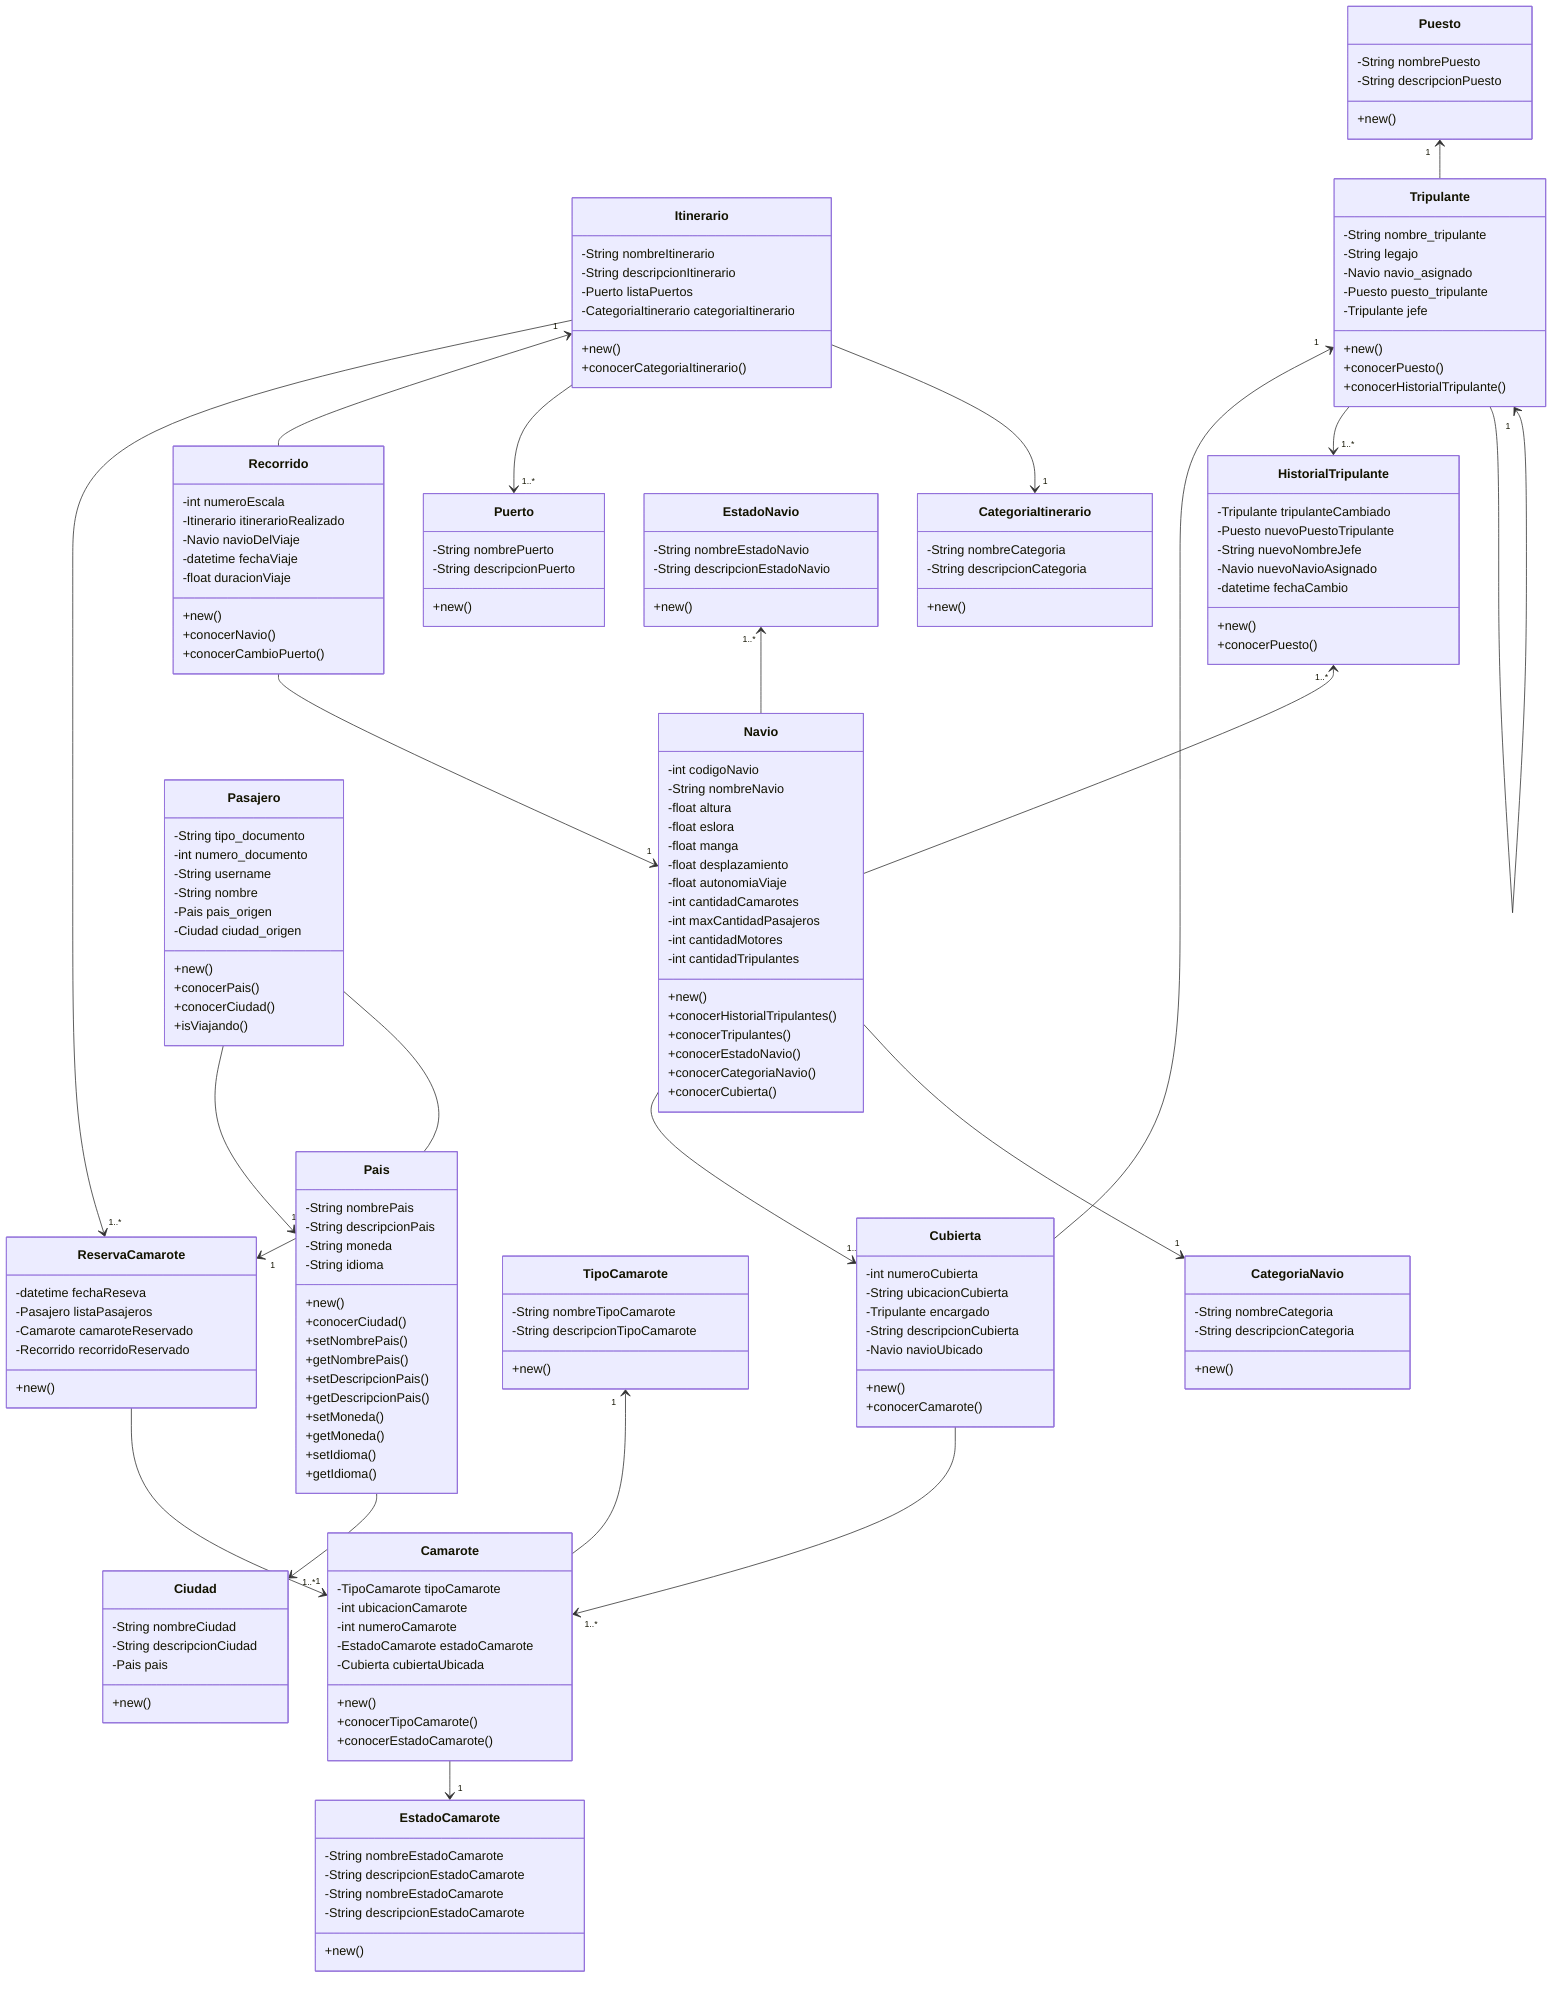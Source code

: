 classDiagram
    class Itinerario {
        -String nombreItinerario
        -String descripcionItinerario
        -Puerto listaPuertos
        -CategoriaItinerario categoriaItinerario

        +new()
        +conocerCategoriaItinerario()
    }

    class Recorrido {
        -int numeroEscala
        -Itinerario itinerarioRealizado
        -Navio navioDelViaje
        -datetime fechaViaje
        -float duracionViaje

        +new()
        +conocerNavio()
        +conocerCambioPuerto()
    }

    class Navio {
        -int codigoNavio
        -String nombreNavio
        -float altura
        -float eslora
        -float manga
        -float desplazamiento
        -float autonomiaViaje
        -int cantidadCamarotes
        -int maxCantidadPasajeros
        -int cantidadMotores
        -int cantidadTripulantes
        

        +new()
        +conocerHistorialTripulantes()
        +conocerTripulantes()
        +conocerEstadoNavio()
        +conocerCategoriaNavio()
        +conocerCubierta()
    }

    class Cubierta {
        -int numeroCubierta
        -String ubicacionCubierta
        -Tripulante encargado
        -String descripcionCubierta
        -Navio navioUbicado
    
        +new()
        +conocerCamarote()
    }

    class Camarote {
        -TipoCamarote tipoCamarote
        -int ubicacionCamarote
        -int numeroCamarote
        -EstadoCamarote estadoCamarote
        -Cubierta cubiertaUbicada
    
        +new()
        +conocerTipoCamarote()
        +conocerEstadoCamarote()
    }

    class Tripulante {
        -String nombre_tripulante
        -String legajo
        -Navio navio_asignado
        -Puesto puesto_tripulante
        -Tripulante jefe
    
        +new()
        +conocerPuesto()
        +conocerHistorialTripulante()
    }

    class HistorialTripulante {
        -Tripulante tripulanteCambiado
        -Puesto nuevoPuestoTripulante
        -String nuevoNombreJefe
        -Navio nuevoNavioAsignado
        -datetime fechaCambio
    
        +new()
        +conocerPuesto()
    }

    class Puesto {
        -String nombrePuesto
        -String descripcionPuesto
    
        +new()
    }

    class Puerto {
        -String nombrePuerto
        -String descripcionPuerto
    
        +new()
    }

    class Pasajero {
        -String tipo_documento
        -int numero_documento
        -String username
        -String nombre
        -Pais pais_origen
        -Ciudad ciudad_origen
    
        +new()
        +conocerPais()
        +conocerCiudad()
        +isViajando()
    }

    class EstadoNavio {
        -String nombreEstadoNavio
        -String descripcionEstadoNavio
    
        +new()
    }

    class EstadoCamarote {
        -String nombreEstadoCamarote
        -String descripcionEstadoCamarote
        -String nombreEstadoCamarote
        -String descripcionEstadoCamarote
    
        +new()
    }

    class ReservaCamarote {
        -datetime fechaReseva
        -Pasajero listaPasajeros
        -Camarote camaroteReservado
        -Recorrido recorridoReservado
    
        +new()
    }

    class TipoCamarote {
        -String nombreTipoCamarote
        -String descripcionTipoCamarote
    
        +new()
    }

    class CategoriaNavio {
        -String nombreCategoria
        -String descripcionCategoria
    
        +new()
    }

    class CategoriaItinerario {
        -String nombreCategoria
        -String descripcionCategoria
    
        +new()
    }

    class Pais {
        -String nombrePais
        -String descripcionPais
        -String moneda
        -String idioma

        +new()
        +conocerCiudad()

        +setNombrePais()
        +getNombrePais()
        +setDescripcionPais()
        +getDescripcionPais()
        +setMoneda()
        +getMoneda()
        +setIdioma()
        +getIdioma()
    }

    class Ciudad {
        -String nombreCiudad
        -String descripcionCiudad
        -Pais pais

        +new()
    }


    Itinerario --> "1..*" ReservaCamarote
    Itinerario "1" <-- Recorrido
    Itinerario --> "1..*" Puerto
    Recorrido --> "1" Navio
    Puesto "1" <-- Tripulante
    Tripulante "1" <-- Cubierta
    TipoCamarote "1" <-- Camarote
    Camarote --> "1" EstadoCamarote
    Navio --> "1..*" Cubierta
    Cubierta --> "1..*" Camarote
    Itinerario --> "1" CategoriaItinerario
    Pasajero --> "1" Pais
    Pasajero --> "1" ReservaCamarote
    ReservaCamarote --> "1" Camarote
    Pais --> "1..*" Ciudad
    Navio --> "1" CategoriaNavio
    Tripulante --> "1..*" HistorialTripulante
    Tripulante --> "1" Tripulante
    HistorialTripulante "1..*" <-- Navio
    EstadoNavio "1..*" <-- Navio